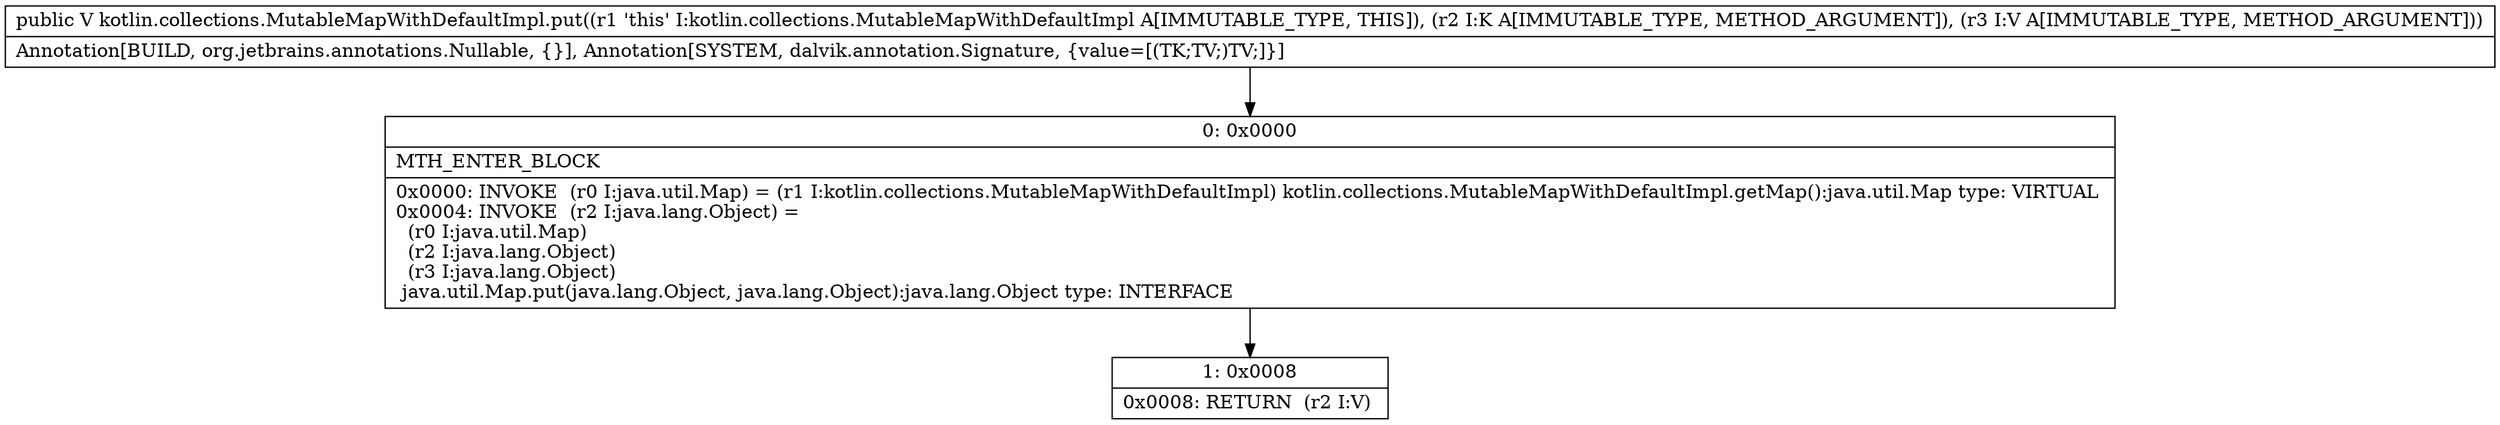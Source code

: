 digraph "CFG forkotlin.collections.MutableMapWithDefaultImpl.put(Ljava\/lang\/Object;Ljava\/lang\/Object;)Ljava\/lang\/Object;" {
Node_0 [shape=record,label="{0\:\ 0x0000|MTH_ENTER_BLOCK\l|0x0000: INVOKE  (r0 I:java.util.Map) = (r1 I:kotlin.collections.MutableMapWithDefaultImpl) kotlin.collections.MutableMapWithDefaultImpl.getMap():java.util.Map type: VIRTUAL \l0x0004: INVOKE  (r2 I:java.lang.Object) = \l  (r0 I:java.util.Map)\l  (r2 I:java.lang.Object)\l  (r3 I:java.lang.Object)\l java.util.Map.put(java.lang.Object, java.lang.Object):java.lang.Object type: INTERFACE \l}"];
Node_1 [shape=record,label="{1\:\ 0x0008|0x0008: RETURN  (r2 I:V) \l}"];
MethodNode[shape=record,label="{public V kotlin.collections.MutableMapWithDefaultImpl.put((r1 'this' I:kotlin.collections.MutableMapWithDefaultImpl A[IMMUTABLE_TYPE, THIS]), (r2 I:K A[IMMUTABLE_TYPE, METHOD_ARGUMENT]), (r3 I:V A[IMMUTABLE_TYPE, METHOD_ARGUMENT]))  | Annotation[BUILD, org.jetbrains.annotations.Nullable, \{\}], Annotation[SYSTEM, dalvik.annotation.Signature, \{value=[(TK;TV;)TV;]\}]\l}"];
MethodNode -> Node_0;
Node_0 -> Node_1;
}

